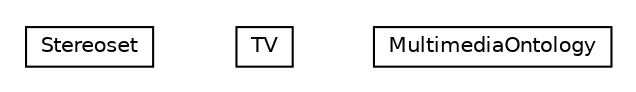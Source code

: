#!/usr/local/bin/dot
#
# Class diagram 
# Generated by UMLGraph version R5_6-24-gf6e263 (http://www.umlgraph.org/)
#

digraph G {
	edge [fontname="Helvetica",fontsize=10,labelfontname="Helvetica",labelfontsize=10];
	node [fontname="Helvetica",fontsize=10,shape=plaintext];
	nodesep=0.25;
	ranksep=0.5;
	// org.universAAL.ontology.multimedia.Stereoset
	c355417 [label=<<table title="org.universAAL.ontology.multimedia.Stereoset" border="0" cellborder="1" cellspacing="0" cellpadding="2" port="p" href="./Stereoset.html">
		<tr><td><table border="0" cellspacing="0" cellpadding="1">
<tr><td align="center" balign="center"> Stereoset </td></tr>
		</table></td></tr>
		</table>>, URL="./Stereoset.html", fontname="Helvetica", fontcolor="black", fontsize=10.0];
	// org.universAAL.ontology.multimedia.TV
	c355418 [label=<<table title="org.universAAL.ontology.multimedia.TV" border="0" cellborder="1" cellspacing="0" cellpadding="2" port="p" href="./TV.html">
		<tr><td><table border="0" cellspacing="0" cellpadding="1">
<tr><td align="center" balign="center"> TV </td></tr>
		</table></td></tr>
		</table>>, URL="./TV.html", fontname="Helvetica", fontcolor="black", fontsize=10.0];
	// org.universAAL.ontology.multimedia.MultimediaOntology
	c355419 [label=<<table title="org.universAAL.ontology.multimedia.MultimediaOntology" border="0" cellborder="1" cellspacing="0" cellpadding="2" port="p" href="./MultimediaOntology.html">
		<tr><td><table border="0" cellspacing="0" cellpadding="1">
<tr><td align="center" balign="center"> MultimediaOntology </td></tr>
		</table></td></tr>
		</table>>, URL="./MultimediaOntology.html", fontname="Helvetica", fontcolor="black", fontsize=10.0];
}

